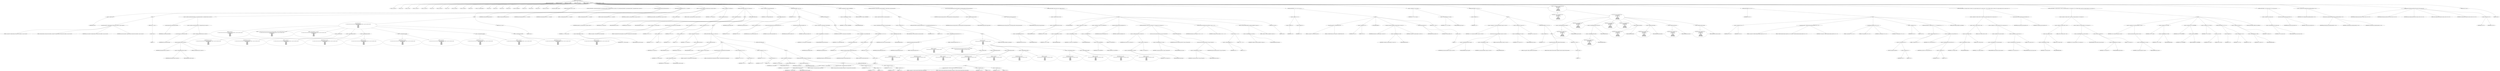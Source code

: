 digraph hostapd_notif_assoc {  
"1000123" [label = "(METHOD,hostapd_notif_assoc)" ]
"1000124" [label = "(PARAM,hostapd_data *hapd)" ]
"1000125" [label = "(PARAM,const u8 *addr)" ]
"1000126" [label = "(PARAM,const u8 *req_ies)" ]
"1000127" [label = "(PARAM,size_t req_ies_len)" ]
"1000128" [label = "(PARAM,int reassoc)" ]
"1000129" [label = "(BLOCK,,)" ]
"1000130" [label = "(LOCAL,v10: const u8 *)" ]
"1000131" [label = "(LOCAL,v11: int)" ]
"1000132" [label = "(LOCAL,v12: size_t)" ]
"1000133" [label = "(LOCAL,v13: const u8 *)" ]
"1000134" [label = "(LOCAL,v14: const u8 *)" ]
"1000135" [label = "(LOCAL,v15: int)" ]
"1000136" [label = "(LOCAL,v16: const u8 *)" ]
"1000137" [label = "(LOCAL,v17: int)" ]
"1000138" [label = "(LOCAL,v18: sta_info *)" ]
"1000139" [label = "(LOCAL,v19: sta_info *)" ]
"1000140" [label = "(LOCAL,v20: int)" ]
"1000141" [label = "(LOCAL,v21: wpa_state_machine *)" ]
"1000142" [label = "(LOCAL,v22: int)" ]
"1000143" [label = "(LOCAL,v23: int)" ]
"1000144" [label = "(LOCAL,v24: int)" ]
"1000145" [label = "(LOCAL,v25: u32)" ]
"1000146" [label = "(LOCAL,v26: unsigned int)" ]
"1000147" [label = "(LOCAL,v27: int)" ]
"1000148" [label = "(LOCAL,v28: u32)" ]
"1000149" [label = "(LOCAL,v29: u8 *)" ]
"1000150" [label = "(LOCAL,v30: u8 [ 1064 ])" ]
"1000151" [label = "(LOCAL,mdie: ieee802_11_elems)" ]
"1000152" [label = "(CONTROL_STRUCTURE,if ( !addr ),if ( !addr ))" ]
"1000153" [label = "(<operator>.logicalNot,!addr)" ]
"1000154" [label = "(IDENTIFIER,addr,!addr)" ]
"1000155" [label = "(BLOCK,,)" ]
"1000156" [label = "(wpa_printf,wpa_printf(2, \"hostapd_notif_assoc: Skip event with no address\", req_ies, req_ies_len))" ]
"1000157" [label = "(LITERAL,2,wpa_printf(2, \"hostapd_notif_assoc: Skip event with no address\", req_ies, req_ies_len))" ]
"1000158" [label = "(LITERAL,\"hostapd_notif_assoc: Skip event with no address\",wpa_printf(2, \"hostapd_notif_assoc: Skip event with no address\", req_ies, req_ies_len))" ]
"1000159" [label = "(IDENTIFIER,req_ies,wpa_printf(2, \"hostapd_notif_assoc: Skip event with no address\", req_ies, req_ies_len))" ]
"1000160" [label = "(IDENTIFIER,req_ies_len,wpa_printf(2, \"hostapd_notif_assoc: Skip event with no address\", req_ies, req_ies_len))" ]
"1000161" [label = "(RETURN,return -1;,return -1;)" ]
"1000162" [label = "(<operator>.minus,-1)" ]
"1000163" [label = "(LITERAL,1,-1)" ]
"1000164" [label = "(CONTROL_STRUCTURE,if ( is_multicast_ether_addr(addr) || is_zero_ether_addr_0(addr) || !memcmp(addr, hapd->own_addr, 6u) ),if ( is_multicast_ether_addr(addr) || is_zero_ether_addr_0(addr) || !memcmp(addr, hapd->own_addr, 6u) ))" ]
"1000165" [label = "(<operator>.logicalOr,is_multicast_ether_addr(addr) || is_zero_ether_addr_0(addr) || !memcmp(addr, hapd->own_addr, 6u))" ]
"1000166" [label = "(is_multicast_ether_addr,is_multicast_ether_addr(addr))" ]
"1000167" [label = "(IDENTIFIER,addr,is_multicast_ether_addr(addr))" ]
"1000168" [label = "(<operator>.logicalOr,is_zero_ether_addr_0(addr) || !memcmp(addr, hapd->own_addr, 6u))" ]
"1000169" [label = "(is_zero_ether_addr_0,is_zero_ether_addr_0(addr))" ]
"1000170" [label = "(IDENTIFIER,addr,is_zero_ether_addr_0(addr))" ]
"1000171" [label = "(<operator>.logicalNot,!memcmp(addr, hapd->own_addr, 6u))" ]
"1000172" [label = "(memcmp,memcmp(addr, hapd->own_addr, 6u))" ]
"1000173" [label = "(IDENTIFIER,addr,memcmp(addr, hapd->own_addr, 6u))" ]
"1000174" [label = "(<operator>.indirectFieldAccess,hapd->own_addr)" ]
"1000175" [label = "(IDENTIFIER,hapd,memcmp(addr, hapd->own_addr, 6u))" ]
"1000176" [label = "(FIELD_IDENTIFIER,own_addr,own_addr)" ]
"1000177" [label = "(LITERAL,6u,memcmp(addr, hapd->own_addr, 6u))" ]
"1000178" [label = "(BLOCK,,)" ]
"1000179" [label = "(wpa_printf,wpa_printf(\n      2,\n      \"%s: Invalid SA=%02x:%02x:%02x:%02x:%02x:%02x in received indication - ignore this indication silently\",\n      \"hostapd_notif_assoc\",\n      *addr,\n      addr[1],\n      addr[2],\n      addr[3],\n      addr[4],\n      addr[5]))" ]
"1000180" [label = "(LITERAL,2,wpa_printf(\n      2,\n      \"%s: Invalid SA=%02x:%02x:%02x:%02x:%02x:%02x in received indication - ignore this indication silently\",\n      \"hostapd_notif_assoc\",\n      *addr,\n      addr[1],\n      addr[2],\n      addr[3],\n      addr[4],\n      addr[5]))" ]
"1000181" [label = "(LITERAL,\"%s: Invalid SA=%02x:%02x:%02x:%02x:%02x:%02x in received indication - ignore this indication silently\",wpa_printf(\n      2,\n      \"%s: Invalid SA=%02x:%02x:%02x:%02x:%02x:%02x in received indication - ignore this indication silently\",\n      \"hostapd_notif_assoc\",\n      *addr,\n      addr[1],\n      addr[2],\n      addr[3],\n      addr[4],\n      addr[5]))" ]
"1000182" [label = "(LITERAL,\"hostapd_notif_assoc\",wpa_printf(\n      2,\n      \"%s: Invalid SA=%02x:%02x:%02x:%02x:%02x:%02x in received indication - ignore this indication silently\",\n      \"hostapd_notif_assoc\",\n      *addr,\n      addr[1],\n      addr[2],\n      addr[3],\n      addr[4],\n      addr[5]))" ]
"1000183" [label = "(<operator>.indirection,*addr)" ]
"1000184" [label = "(IDENTIFIER,addr,wpa_printf(\n      2,\n      \"%s: Invalid SA=%02x:%02x:%02x:%02x:%02x:%02x in received indication - ignore this indication silently\",\n      \"hostapd_notif_assoc\",\n      *addr,\n      addr[1],\n      addr[2],\n      addr[3],\n      addr[4],\n      addr[5]))" ]
"1000185" [label = "(<operator>.indirectIndexAccess,addr[1])" ]
"1000186" [label = "(IDENTIFIER,addr,wpa_printf(\n      2,\n      \"%s: Invalid SA=%02x:%02x:%02x:%02x:%02x:%02x in received indication - ignore this indication silently\",\n      \"hostapd_notif_assoc\",\n      *addr,\n      addr[1],\n      addr[2],\n      addr[3],\n      addr[4],\n      addr[5]))" ]
"1000187" [label = "(LITERAL,1,wpa_printf(\n      2,\n      \"%s: Invalid SA=%02x:%02x:%02x:%02x:%02x:%02x in received indication - ignore this indication silently\",\n      \"hostapd_notif_assoc\",\n      *addr,\n      addr[1],\n      addr[2],\n      addr[3],\n      addr[4],\n      addr[5]))" ]
"1000188" [label = "(<operator>.indirectIndexAccess,addr[2])" ]
"1000189" [label = "(IDENTIFIER,addr,wpa_printf(\n      2,\n      \"%s: Invalid SA=%02x:%02x:%02x:%02x:%02x:%02x in received indication - ignore this indication silently\",\n      \"hostapd_notif_assoc\",\n      *addr,\n      addr[1],\n      addr[2],\n      addr[3],\n      addr[4],\n      addr[5]))" ]
"1000190" [label = "(LITERAL,2,wpa_printf(\n      2,\n      \"%s: Invalid SA=%02x:%02x:%02x:%02x:%02x:%02x in received indication - ignore this indication silently\",\n      \"hostapd_notif_assoc\",\n      *addr,\n      addr[1],\n      addr[2],\n      addr[3],\n      addr[4],\n      addr[5]))" ]
"1000191" [label = "(<operator>.indirectIndexAccess,addr[3])" ]
"1000192" [label = "(IDENTIFIER,addr,wpa_printf(\n      2,\n      \"%s: Invalid SA=%02x:%02x:%02x:%02x:%02x:%02x in received indication - ignore this indication silently\",\n      \"hostapd_notif_assoc\",\n      *addr,\n      addr[1],\n      addr[2],\n      addr[3],\n      addr[4],\n      addr[5]))" ]
"1000193" [label = "(LITERAL,3,wpa_printf(\n      2,\n      \"%s: Invalid SA=%02x:%02x:%02x:%02x:%02x:%02x in received indication - ignore this indication silently\",\n      \"hostapd_notif_assoc\",\n      *addr,\n      addr[1],\n      addr[2],\n      addr[3],\n      addr[4],\n      addr[5]))" ]
"1000194" [label = "(<operator>.indirectIndexAccess,addr[4])" ]
"1000195" [label = "(IDENTIFIER,addr,wpa_printf(\n      2,\n      \"%s: Invalid SA=%02x:%02x:%02x:%02x:%02x:%02x in received indication - ignore this indication silently\",\n      \"hostapd_notif_assoc\",\n      *addr,\n      addr[1],\n      addr[2],\n      addr[3],\n      addr[4],\n      addr[5]))" ]
"1000196" [label = "(LITERAL,4,wpa_printf(\n      2,\n      \"%s: Invalid SA=%02x:%02x:%02x:%02x:%02x:%02x in received indication - ignore this indication silently\",\n      \"hostapd_notif_assoc\",\n      *addr,\n      addr[1],\n      addr[2],\n      addr[3],\n      addr[4],\n      addr[5]))" ]
"1000197" [label = "(<operator>.indirectIndexAccess,addr[5])" ]
"1000198" [label = "(IDENTIFIER,addr,wpa_printf(\n      2,\n      \"%s: Invalid SA=%02x:%02x:%02x:%02x:%02x:%02x in received indication - ignore this indication silently\",\n      \"hostapd_notif_assoc\",\n      *addr,\n      addr[1],\n      addr[2],\n      addr[3],\n      addr[4],\n      addr[5]))" ]
"1000199" [label = "(LITERAL,5,wpa_printf(\n      2,\n      \"%s: Invalid SA=%02x:%02x:%02x:%02x:%02x:%02x in received indication - ignore this indication silently\",\n      \"hostapd_notif_assoc\",\n      *addr,\n      addr[1],\n      addr[2],\n      addr[3],\n      addr[4],\n      addr[5]))" ]
"1000200" [label = "(RETURN,return 0;,return 0;)" ]
"1000201" [label = "(LITERAL,0,return 0;)" ]
"1000202" [label = "(random_add_randomness,random_add_randomness(addr, 6u))" ]
"1000203" [label = "(IDENTIFIER,addr,random_add_randomness(addr, 6u))" ]
"1000204" [label = "(LITERAL,6u,random_add_randomness(addr, 6u))" ]
"1000205" [label = "(hostapd_logger,hostapd_logger(hapd, addr, 1u, 2, \"associated\"))" ]
"1000206" [label = "(IDENTIFIER,hapd,hostapd_logger(hapd, addr, 1u, 2, \"associated\"))" ]
"1000207" [label = "(IDENTIFIER,addr,hostapd_logger(hapd, addr, 1u, 2, \"associated\"))" ]
"1000208" [label = "(LITERAL,1u,hostapd_logger(hapd, addr, 1u, 2, \"associated\"))" ]
"1000209" [label = "(LITERAL,2,hostapd_logger(hapd, addr, 1u, 2, \"associated\"))" ]
"1000210" [label = "(LITERAL,\"associated\",hostapd_logger(hapd, addr, 1u, 2, \"associated\"))" ]
"1000211" [label = "(ieee802_11_parse_elems,ieee802_11_parse_elems(req_ies, req_ies_len, &mdie, 0))" ]
"1000212" [label = "(IDENTIFIER,req_ies,ieee802_11_parse_elems(req_ies, req_ies_len, &mdie, 0))" ]
"1000213" [label = "(IDENTIFIER,req_ies_len,ieee802_11_parse_elems(req_ies, req_ies_len, &mdie, 0))" ]
"1000214" [label = "(<operator>.addressOf,&mdie)" ]
"1000215" [label = "(IDENTIFIER,mdie,ieee802_11_parse_elems(req_ies, req_ies_len, &mdie, 0))" ]
"1000216" [label = "(LITERAL,0,ieee802_11_parse_elems(req_ies, req_ies_len, &mdie, 0))" ]
"1000217" [label = "(<operator>.assignment,v10 = mdie.wps_ie)" ]
"1000218" [label = "(IDENTIFIER,v10,v10 = mdie.wps_ie)" ]
"1000219" [label = "(<operator>.fieldAccess,mdie.wps_ie)" ]
"1000220" [label = "(IDENTIFIER,mdie,v10 = mdie.wps_ie)" ]
"1000221" [label = "(FIELD_IDENTIFIER,wps_ie,wps_ie)" ]
"1000222" [label = "(CONTROL_STRUCTURE,if ( mdie.wps_ie ),if ( mdie.wps_ie ))" ]
"1000223" [label = "(<operator>.fieldAccess,mdie.wps_ie)" ]
"1000224" [label = "(IDENTIFIER,mdie,if ( mdie.wps_ie ))" ]
"1000225" [label = "(FIELD_IDENTIFIER,wps_ie,wps_ie)" ]
"1000226" [label = "(BLOCK,,)" ]
"1000227" [label = "(<operator>.assignment,v11 = mdie.wps_ie_len)" ]
"1000228" [label = "(IDENTIFIER,v11,v11 = mdie.wps_ie_len)" ]
"1000229" [label = "(<operator>.fieldAccess,mdie.wps_ie_len)" ]
"1000230" [label = "(IDENTIFIER,mdie,v11 = mdie.wps_ie_len)" ]
"1000231" [label = "(FIELD_IDENTIFIER,wps_ie_len,wps_ie_len)" ]
"1000232" [label = "(wpa_printf,wpa_printf(2, \"STA included WPS IE in (Re)AssocReq\"))" ]
"1000233" [label = "(LITERAL,2,wpa_printf(2, \"STA included WPS IE in (Re)AssocReq\"))" ]
"1000234" [label = "(LITERAL,\"STA included WPS IE in (Re)AssocReq\",wpa_printf(2, \"STA included WPS IE in (Re)AssocReq\"))" ]
"1000235" [label = "(<operator>.assignment,v12 = v11 + 2)" ]
"1000236" [label = "(IDENTIFIER,v12,v12 = v11 + 2)" ]
"1000237" [label = "(<operator>.addition,v11 + 2)" ]
"1000238" [label = "(IDENTIFIER,v11,v11 + 2)" ]
"1000239" [label = "(LITERAL,2,v11 + 2)" ]
"1000240" [label = "(<operator>.assignment,v13 = v10 - 2)" ]
"1000241" [label = "(IDENTIFIER,v13,v13 = v10 - 2)" ]
"1000242" [label = "(<operator>.subtraction,v10 - 2)" ]
"1000243" [label = "(IDENTIFIER,v10,v10 - 2)" ]
"1000244" [label = "(LITERAL,2,v10 - 2)" ]
"1000245" [label = "(CONTROL_STRUCTURE,else,else)" ]
"1000246" [label = "(BLOCK,,)" ]
"1000247" [label = "(<operator>.assignment,v14 = mdie.rsn_ie)" ]
"1000248" [label = "(IDENTIFIER,v14,v14 = mdie.rsn_ie)" ]
"1000249" [label = "(<operator>.fieldAccess,mdie.rsn_ie)" ]
"1000250" [label = "(IDENTIFIER,mdie,v14 = mdie.rsn_ie)" ]
"1000251" [label = "(FIELD_IDENTIFIER,rsn_ie,rsn_ie)" ]
"1000252" [label = "(CONTROL_STRUCTURE,if ( mdie.rsn_ie ),if ( mdie.rsn_ie ))" ]
"1000253" [label = "(<operator>.fieldAccess,mdie.rsn_ie)" ]
"1000254" [label = "(IDENTIFIER,mdie,if ( mdie.rsn_ie ))" ]
"1000255" [label = "(FIELD_IDENTIFIER,rsn_ie,rsn_ie)" ]
"1000256" [label = "(BLOCK,,)" ]
"1000257" [label = "(<operator>.assignment,v15 = mdie.rsn_ie_len)" ]
"1000258" [label = "(IDENTIFIER,v15,v15 = mdie.rsn_ie_len)" ]
"1000259" [label = "(<operator>.fieldAccess,mdie.rsn_ie_len)" ]
"1000260" [label = "(IDENTIFIER,mdie,v15 = mdie.rsn_ie_len)" ]
"1000261" [label = "(FIELD_IDENTIFIER,rsn_ie_len,rsn_ie_len)" ]
"1000262" [label = "(wpa_printf,wpa_printf(2, \"STA included RSN IE in (Re)AssocReq\"))" ]
"1000263" [label = "(LITERAL,2,wpa_printf(2, \"STA included RSN IE in (Re)AssocReq\"))" ]
"1000264" [label = "(LITERAL,\"STA included RSN IE in (Re)AssocReq\",wpa_printf(2, \"STA included RSN IE in (Re)AssocReq\"))" ]
"1000265" [label = "(<operator>.assignment,v12 = v15 + 2)" ]
"1000266" [label = "(IDENTIFIER,v12,v12 = v15 + 2)" ]
"1000267" [label = "(<operator>.addition,v15 + 2)" ]
"1000268" [label = "(IDENTIFIER,v15,v15 + 2)" ]
"1000269" [label = "(LITERAL,2,v15 + 2)" ]
"1000270" [label = "(<operator>.assignment,v13 = v14 - 2)" ]
"1000271" [label = "(IDENTIFIER,v13,v13 = v14 - 2)" ]
"1000272" [label = "(<operator>.subtraction,v14 - 2)" ]
"1000273" [label = "(IDENTIFIER,v14,v14 - 2)" ]
"1000274" [label = "(LITERAL,2,v14 - 2)" ]
"1000275" [label = "(CONTROL_STRUCTURE,else,else)" ]
"1000276" [label = "(BLOCK,,)" ]
"1000277" [label = "(<operator>.assignment,v16 = mdie.wpa_ie)" ]
"1000278" [label = "(IDENTIFIER,v16,v16 = mdie.wpa_ie)" ]
"1000279" [label = "(<operator>.fieldAccess,mdie.wpa_ie)" ]
"1000280" [label = "(IDENTIFIER,mdie,v16 = mdie.wpa_ie)" ]
"1000281" [label = "(FIELD_IDENTIFIER,wpa_ie,wpa_ie)" ]
"1000282" [label = "(CONTROL_STRUCTURE,if ( mdie.wpa_ie ),if ( mdie.wpa_ie ))" ]
"1000283" [label = "(<operator>.fieldAccess,mdie.wpa_ie)" ]
"1000284" [label = "(IDENTIFIER,mdie,if ( mdie.wpa_ie ))" ]
"1000285" [label = "(FIELD_IDENTIFIER,wpa_ie,wpa_ie)" ]
"1000286" [label = "(BLOCK,,)" ]
"1000287" [label = "(<operator>.assignment,v17 = mdie.wpa_ie_len)" ]
"1000288" [label = "(IDENTIFIER,v17,v17 = mdie.wpa_ie_len)" ]
"1000289" [label = "(<operator>.fieldAccess,mdie.wpa_ie_len)" ]
"1000290" [label = "(IDENTIFIER,mdie,v17 = mdie.wpa_ie_len)" ]
"1000291" [label = "(FIELD_IDENTIFIER,wpa_ie_len,wpa_ie_len)" ]
"1000292" [label = "(wpa_printf,wpa_printf(2, \"STA included WPA IE in (Re)AssocReq\"))" ]
"1000293" [label = "(LITERAL,2,wpa_printf(2, \"STA included WPA IE in (Re)AssocReq\"))" ]
"1000294" [label = "(LITERAL,\"STA included WPA IE in (Re)AssocReq\",wpa_printf(2, \"STA included WPA IE in (Re)AssocReq\"))" ]
"1000295" [label = "(<operator>.assignment,v12 = v17 + 2)" ]
"1000296" [label = "(IDENTIFIER,v12,v12 = v17 + 2)" ]
"1000297" [label = "(<operator>.addition,v17 + 2)" ]
"1000298" [label = "(IDENTIFIER,v17,v17 + 2)" ]
"1000299" [label = "(LITERAL,2,v17 + 2)" ]
"1000300" [label = "(<operator>.assignment,v13 = v16 - 2)" ]
"1000301" [label = "(IDENTIFIER,v13,v13 = v16 - 2)" ]
"1000302" [label = "(<operator>.subtraction,v16 - 2)" ]
"1000303" [label = "(IDENTIFIER,v16,v16 - 2)" ]
"1000304" [label = "(LITERAL,2,v16 - 2)" ]
"1000305" [label = "(CONTROL_STRUCTURE,else,else)" ]
"1000306" [label = "(BLOCK,,)" ]
"1000307" [label = "(wpa_printf,wpa_printf(2, \"STA did not include WPS/RSN/WPA IE in (Re)AssocReq\"))" ]
"1000308" [label = "(LITERAL,2,wpa_printf(2, \"STA did not include WPS/RSN/WPA IE in (Re)AssocReq\"))" ]
"1000309" [label = "(LITERAL,\"STA did not include WPS/RSN/WPA IE in (Re)AssocReq\",wpa_printf(2, \"STA did not include WPS/RSN/WPA IE in (Re)AssocReq\"))" ]
"1000310" [label = "(<operator>.assignment,v13 = 0)" ]
"1000311" [label = "(IDENTIFIER,v13,v13 = 0)" ]
"1000312" [label = "(LITERAL,0,v13 = 0)" ]
"1000313" [label = "(<operator>.assignment,v12 = 0)" ]
"1000314" [label = "(IDENTIFIER,v12,v12 = 0)" ]
"1000315" [label = "(LITERAL,0,v12 = 0)" ]
"1000316" [label = "(<operator>.assignment,v18 = ap_get_sta(hapd, addr))" ]
"1000317" [label = "(IDENTIFIER,v18,v18 = ap_get_sta(hapd, addr))" ]
"1000318" [label = "(ap_get_sta,ap_get_sta(hapd, addr))" ]
"1000319" [label = "(IDENTIFIER,hapd,ap_get_sta(hapd, addr))" ]
"1000320" [label = "(IDENTIFIER,addr,ap_get_sta(hapd, addr))" ]
"1000321" [label = "(CONTROL_STRUCTURE,if ( v18 ),if ( v18 ))" ]
"1000322" [label = "(IDENTIFIER,v18,if ( v18 ))" ]
"1000323" [label = "(BLOCK,,)" ]
"1000324" [label = "(<operator>.assignment,v19 = v18)" ]
"1000325" [label = "(IDENTIFIER,v19,v19 = v18)" ]
"1000326" [label = "(IDENTIFIER,v18,v19 = v18)" ]
"1000327" [label = "(ap_sta_no_session_timeout,ap_sta_no_session_timeout(hapd, v18))" ]
"1000328" [label = "(IDENTIFIER,hapd,ap_sta_no_session_timeout(hapd, v18))" ]
"1000329" [label = "(IDENTIFIER,v18,ap_sta_no_session_timeout(hapd, v18))" ]
"1000330" [label = "(accounting_sta_stop,accounting_sta_stop(hapd, v19))" ]
"1000331" [label = "(IDENTIFIER,hapd,accounting_sta_stop(hapd, v19))" ]
"1000332" [label = "(IDENTIFIER,v19,accounting_sta_stop(hapd, v19))" ]
"1000333" [label = "(<operator>.assignment,v19->timeout_next = STA_NULLFUNC)" ]
"1000334" [label = "(<operator>.indirectFieldAccess,v19->timeout_next)" ]
"1000335" [label = "(IDENTIFIER,v19,v19->timeout_next = STA_NULLFUNC)" ]
"1000336" [label = "(FIELD_IDENTIFIER,timeout_next,timeout_next)" ]
"1000337" [label = "(IDENTIFIER,STA_NULLFUNC,v19->timeout_next = STA_NULLFUNC)" ]
"1000338" [label = "(CONTROL_STRUCTURE,else,else)" ]
"1000339" [label = "(BLOCK,,)" ]
"1000340" [label = "(<operator>.assignment,v19 = ap_sta_add(hapd, addr))" ]
"1000341" [label = "(IDENTIFIER,v19,v19 = ap_sta_add(hapd, addr))" ]
"1000342" [label = "(ap_sta_add,ap_sta_add(hapd, addr))" ]
"1000343" [label = "(IDENTIFIER,hapd,ap_sta_add(hapd, addr))" ]
"1000344" [label = "(IDENTIFIER,addr,ap_sta_add(hapd, addr))" ]
"1000345" [label = "(CONTROL_STRUCTURE,if ( !v19 ),if ( !v19 ))" ]
"1000346" [label = "(<operator>.logicalNot,!v19)" ]
"1000347" [label = "(IDENTIFIER,v19,!v19)" ]
"1000348" [label = "(BLOCK,,)" ]
"1000349" [label = "(hostapd_drv_sta_disassoc,hostapd_drv_sta_disassoc(hapd, addr, 5))" ]
"1000350" [label = "(IDENTIFIER,hapd,hostapd_drv_sta_disassoc(hapd, addr, 5))" ]
"1000351" [label = "(IDENTIFIER,addr,hostapd_drv_sta_disassoc(hapd, addr, 5))" ]
"1000352" [label = "(LITERAL,5,hostapd_drv_sta_disassoc(hapd, addr, 5))" ]
"1000353" [label = "(RETURN,return -1;,return -1;)" ]
"1000354" [label = "(<operator>.minus,-1)" ]
"1000355" [label = "(LITERAL,1,-1)" ]
"1000356" [label = "(<operators>.assignmentAnd,v19->flags &= 0xFFFECFFF)" ]
"1000357" [label = "(<operator>.indirectFieldAccess,v19->flags)" ]
"1000358" [label = "(IDENTIFIER,v19,v19->flags &= 0xFFFECFFF)" ]
"1000359" [label = "(FIELD_IDENTIFIER,flags,flags)" ]
"1000360" [label = "(LITERAL,0xFFFECFFF,v19->flags &= 0xFFFECFFF)" ]
"1000361" [label = "(CONTROL_STRUCTURE,if ( !hapd->iface->drv_max_acl_mac_addrs ),if ( !hapd->iface->drv_max_acl_mac_addrs ))" ]
"1000362" [label = "(<operator>.logicalNot,!hapd->iface->drv_max_acl_mac_addrs)" ]
"1000363" [label = "(<operator>.indirectFieldAccess,hapd->iface->drv_max_acl_mac_addrs)" ]
"1000364" [label = "(<operator>.indirectFieldAccess,hapd->iface)" ]
"1000365" [label = "(IDENTIFIER,hapd,!hapd->iface->drv_max_acl_mac_addrs)" ]
"1000366" [label = "(FIELD_IDENTIFIER,iface,iface)" ]
"1000367" [label = "(FIELD_IDENTIFIER,drv_max_acl_mac_addrs,drv_max_acl_mac_addrs)" ]
"1000368" [label = "(BLOCK,,)" ]
"1000369" [label = "(<operator>.assignment,v20 = 1)" ]
"1000370" [label = "(IDENTIFIER,v20,v20 = 1)" ]
"1000371" [label = "(LITERAL,1,v20 = 1)" ]
"1000372" [label = "(CONTROL_STRUCTURE,if ( hostapd_check_acl(hapd, addr, 0) != 1 ),if ( hostapd_check_acl(hapd, addr, 0) != 1 ))" ]
"1000373" [label = "(<operator>.notEquals,hostapd_check_acl(hapd, addr, 0) != 1)" ]
"1000374" [label = "(hostapd_check_acl,hostapd_check_acl(hapd, addr, 0))" ]
"1000375" [label = "(IDENTIFIER,hapd,hostapd_check_acl(hapd, addr, 0))" ]
"1000376" [label = "(IDENTIFIER,addr,hostapd_check_acl(hapd, addr, 0))" ]
"1000377" [label = "(LITERAL,0,hostapd_check_acl(hapd, addr, 0))" ]
"1000378" [label = "(LITERAL,1,hostapd_check_acl(hapd, addr, 0) != 1)" ]
"1000379" [label = "(BLOCK,,)" ]
"1000380" [label = "(wpa_printf,wpa_printf(\n        3,\n        \"STA %02x:%02x:%02x:%02x:%02x:%02x not allowed to connect\",\n        *addr,\n        addr[1],\n        addr[2],\n        addr[3],\n        addr[4],\n        addr[5]))" ]
"1000381" [label = "(LITERAL,3,wpa_printf(\n        3,\n        \"STA %02x:%02x:%02x:%02x:%02x:%02x not allowed to connect\",\n        *addr,\n        addr[1],\n        addr[2],\n        addr[3],\n        addr[4],\n        addr[5]))" ]
"1000382" [label = "(LITERAL,\"STA %02x:%02x:%02x:%02x:%02x:%02x not allowed to connect\",wpa_printf(\n        3,\n        \"STA %02x:%02x:%02x:%02x:%02x:%02x not allowed to connect\",\n        *addr,\n        addr[1],\n        addr[2],\n        addr[3],\n        addr[4],\n        addr[5]))" ]
"1000383" [label = "(<operator>.indirection,*addr)" ]
"1000384" [label = "(IDENTIFIER,addr,wpa_printf(\n        3,\n        \"STA %02x:%02x:%02x:%02x:%02x:%02x not allowed to connect\",\n        *addr,\n        addr[1],\n        addr[2],\n        addr[3],\n        addr[4],\n        addr[5]))" ]
"1000385" [label = "(<operator>.indirectIndexAccess,addr[1])" ]
"1000386" [label = "(IDENTIFIER,addr,wpa_printf(\n        3,\n        \"STA %02x:%02x:%02x:%02x:%02x:%02x not allowed to connect\",\n        *addr,\n        addr[1],\n        addr[2],\n        addr[3],\n        addr[4],\n        addr[5]))" ]
"1000387" [label = "(LITERAL,1,wpa_printf(\n        3,\n        \"STA %02x:%02x:%02x:%02x:%02x:%02x not allowed to connect\",\n        *addr,\n        addr[1],\n        addr[2],\n        addr[3],\n        addr[4],\n        addr[5]))" ]
"1000388" [label = "(<operator>.indirectIndexAccess,addr[2])" ]
"1000389" [label = "(IDENTIFIER,addr,wpa_printf(\n        3,\n        \"STA %02x:%02x:%02x:%02x:%02x:%02x not allowed to connect\",\n        *addr,\n        addr[1],\n        addr[2],\n        addr[3],\n        addr[4],\n        addr[5]))" ]
"1000390" [label = "(LITERAL,2,wpa_printf(\n        3,\n        \"STA %02x:%02x:%02x:%02x:%02x:%02x not allowed to connect\",\n        *addr,\n        addr[1],\n        addr[2],\n        addr[3],\n        addr[4],\n        addr[5]))" ]
"1000391" [label = "(<operator>.indirectIndexAccess,addr[3])" ]
"1000392" [label = "(IDENTIFIER,addr,wpa_printf(\n        3,\n        \"STA %02x:%02x:%02x:%02x:%02x:%02x not allowed to connect\",\n        *addr,\n        addr[1],\n        addr[2],\n        addr[3],\n        addr[4],\n        addr[5]))" ]
"1000393" [label = "(LITERAL,3,wpa_printf(\n        3,\n        \"STA %02x:%02x:%02x:%02x:%02x:%02x not allowed to connect\",\n        *addr,\n        addr[1],\n        addr[2],\n        addr[3],\n        addr[4],\n        addr[5]))" ]
"1000394" [label = "(<operator>.indirectIndexAccess,addr[4])" ]
"1000395" [label = "(IDENTIFIER,addr,wpa_printf(\n        3,\n        \"STA %02x:%02x:%02x:%02x:%02x:%02x not allowed to connect\",\n        *addr,\n        addr[1],\n        addr[2],\n        addr[3],\n        addr[4],\n        addr[5]))" ]
"1000396" [label = "(LITERAL,4,wpa_printf(\n        3,\n        \"STA %02x:%02x:%02x:%02x:%02x:%02x not allowed to connect\",\n        *addr,\n        addr[1],\n        addr[2],\n        addr[3],\n        addr[4],\n        addr[5]))" ]
"1000397" [label = "(<operator>.indirectIndexAccess,addr[5])" ]
"1000398" [label = "(IDENTIFIER,addr,wpa_printf(\n        3,\n        \"STA %02x:%02x:%02x:%02x:%02x:%02x not allowed to connect\",\n        *addr,\n        addr[1],\n        addr[2],\n        addr[3],\n        addr[4],\n        addr[5]))" ]
"1000399" [label = "(LITERAL,5,wpa_printf(\n        3,\n        \"STA %02x:%02x:%02x:%02x:%02x:%02x not allowed to connect\",\n        *addr,\n        addr[1],\n        addr[2],\n        addr[3],\n        addr[4],\n        addr[5]))" ]
"1000400" [label = "(CONTROL_STRUCTURE,goto LABEL_30;,goto LABEL_30;)" ]
"1000401" [label = "(ap_copy_sta_supp_op_classes,ap_copy_sta_supp_op_classes(v19, mdie.supp_op_classes, mdie.supp_op_classes_len))" ]
"1000402" [label = "(IDENTIFIER,v19,ap_copy_sta_supp_op_classes(v19, mdie.supp_op_classes, mdie.supp_op_classes_len))" ]
"1000403" [label = "(<operator>.fieldAccess,mdie.supp_op_classes)" ]
"1000404" [label = "(IDENTIFIER,mdie,ap_copy_sta_supp_op_classes(v19, mdie.supp_op_classes, mdie.supp_op_classes_len))" ]
"1000405" [label = "(FIELD_IDENTIFIER,supp_op_classes,supp_op_classes)" ]
"1000406" [label = "(<operator>.fieldAccess,mdie.supp_op_classes_len)" ]
"1000407" [label = "(IDENTIFIER,mdie,ap_copy_sta_supp_op_classes(v19, mdie.supp_op_classes, mdie.supp_op_classes_len))" ]
"1000408" [label = "(FIELD_IDENTIFIER,supp_op_classes_len,supp_op_classes_len)" ]
"1000409" [label = "(CONTROL_STRUCTURE,if ( !hapd->conf->wpa ),if ( !hapd->conf->wpa ))" ]
"1000410" [label = "(<operator>.logicalNot,!hapd->conf->wpa)" ]
"1000411" [label = "(<operator>.indirectFieldAccess,hapd->conf->wpa)" ]
"1000412" [label = "(<operator>.indirectFieldAccess,hapd->conf)" ]
"1000413" [label = "(IDENTIFIER,hapd,!hapd->conf->wpa)" ]
"1000414" [label = "(FIELD_IDENTIFIER,conf,conf)" ]
"1000415" [label = "(FIELD_IDENTIFIER,wpa,wpa)" ]
"1000416" [label = "(BLOCK,,)" ]
"1000417" [label = "(JUMP_TARGET,LABEL_42)" ]
"1000418" [label = "(<operator>.assignment,v28 = v19->flags)" ]
"1000419" [label = "(IDENTIFIER,v28,v28 = v19->flags)" ]
"1000420" [label = "(<operator>.indirectFieldAccess,v19->flags)" ]
"1000421" [label = "(IDENTIFIER,v19,v28 = v19->flags)" ]
"1000422" [label = "(FIELD_IDENTIFIER,flags,flags)" ]
"1000423" [label = "(<operator>.assignment,v19->flags = v28 & 0xFFF7FFFC | 3)" ]
"1000424" [label = "(<operator>.indirectFieldAccess,v19->flags)" ]
"1000425" [label = "(IDENTIFIER,v19,v19->flags = v28 & 0xFFF7FFFC | 3)" ]
"1000426" [label = "(FIELD_IDENTIFIER,flags,flags)" ]
"1000427" [label = "(<operator>.or,v28 & 0xFFF7FFFC | 3)" ]
"1000428" [label = "(<operator>.and,v28 & 0xFFF7FFFC)" ]
"1000429" [label = "(IDENTIFIER,v28,v28 & 0xFFF7FFFC)" ]
"1000430" [label = "(LITERAL,0xFFF7FFFC,v28 & 0xFFF7FFFC)" ]
"1000431" [label = "(LITERAL,3,v28 & 0xFFF7FFFC | 3)" ]
"1000432" [label = "(hostapd_set_sta_flags,hostapd_set_sta_flags(hapd, v19))" ]
"1000433" [label = "(IDENTIFIER,hapd,hostapd_set_sta_flags(hapd, v19))" ]
"1000434" [label = "(IDENTIFIER,v19,hostapd_set_sta_flags(hapd, v19))" ]
"1000435" [label = "(CONTROL_STRUCTURE,if ( reassoc && v19->auth_alg == 2 ),if ( reassoc && v19->auth_alg == 2 ))" ]
"1000436" [label = "(<operator>.logicalAnd,reassoc && v19->auth_alg == 2)" ]
"1000437" [label = "(IDENTIFIER,reassoc,reassoc && v19->auth_alg == 2)" ]
"1000438" [label = "(<operator>.equals,v19->auth_alg == 2)" ]
"1000439" [label = "(<operator>.indirectFieldAccess,v19->auth_alg)" ]
"1000440" [label = "(IDENTIFIER,v19,v19->auth_alg == 2)" ]
"1000441" [label = "(FIELD_IDENTIFIER,auth_alg,auth_alg)" ]
"1000442" [label = "(LITERAL,2,v19->auth_alg == 2)" ]
"1000443" [label = "(wpa_auth_sm_event,wpa_auth_sm_event(v19->wpa_sm, WPA_ASSOC_FT))" ]
"1000444" [label = "(<operator>.indirectFieldAccess,v19->wpa_sm)" ]
"1000445" [label = "(IDENTIFIER,v19,wpa_auth_sm_event(v19->wpa_sm, WPA_ASSOC_FT))" ]
"1000446" [label = "(FIELD_IDENTIFIER,wpa_sm,wpa_sm)" ]
"1000447" [label = "(IDENTIFIER,WPA_ASSOC_FT,wpa_auth_sm_event(v19->wpa_sm, WPA_ASSOC_FT))" ]
"1000448" [label = "(CONTROL_STRUCTURE,else,else)" ]
"1000449" [label = "(wpa_auth_sm_event,wpa_auth_sm_event(v19->wpa_sm, WPA_ASSOC))" ]
"1000450" [label = "(<operator>.indirectFieldAccess,v19->wpa_sm)" ]
"1000451" [label = "(IDENTIFIER,v19,wpa_auth_sm_event(v19->wpa_sm, WPA_ASSOC))" ]
"1000452" [label = "(FIELD_IDENTIFIER,wpa_sm,wpa_sm)" ]
"1000453" [label = "(IDENTIFIER,WPA_ASSOC,wpa_auth_sm_event(v19->wpa_sm, WPA_ASSOC))" ]
"1000454" [label = "(hostapd_new_assoc_sta,hostapd_new_assoc_sta(hapd, v19, (v28 >> 1) & 1))" ]
"1000455" [label = "(IDENTIFIER,hapd,hostapd_new_assoc_sta(hapd, v19, (v28 >> 1) & 1))" ]
"1000456" [label = "(IDENTIFIER,v19,hostapd_new_assoc_sta(hapd, v19, (v28 >> 1) & 1))" ]
"1000457" [label = "(<operator>.and,(v28 >> 1) & 1)" ]
"1000458" [label = "(<operator>.arithmeticShiftRight,v28 >> 1)" ]
"1000459" [label = "(IDENTIFIER,v28,v28 >> 1)" ]
"1000460" [label = "(LITERAL,1,v28 >> 1)" ]
"1000461" [label = "(LITERAL,1,(v28 >> 1) & 1)" ]
"1000462" [label = "(ieee802_1x_notify_port_enabled,ieee802_1x_notify_port_enabled(v19->eapol_sm, 1))" ]
"1000463" [label = "(<operator>.indirectFieldAccess,v19->eapol_sm)" ]
"1000464" [label = "(IDENTIFIER,v19,ieee802_1x_notify_port_enabled(v19->eapol_sm, 1))" ]
"1000465" [label = "(FIELD_IDENTIFIER,eapol_sm,eapol_sm)" ]
"1000466" [label = "(LITERAL,1,ieee802_1x_notify_port_enabled(v19->eapol_sm, 1))" ]
"1000467" [label = "(RETURN,return 0;,return 0;)" ]
"1000468" [label = "(LITERAL,0,return 0;)" ]
"1000469" [label = "(CONTROL_STRUCTURE,if ( !v13 || !v12 ),if ( !v13 || !v12 ))" ]
"1000470" [label = "(<operator>.logicalOr,!v13 || !v12)" ]
"1000471" [label = "(<operator>.logicalNot,!v13)" ]
"1000472" [label = "(IDENTIFIER,v13,!v13)" ]
"1000473" [label = "(<operator>.logicalNot,!v12)" ]
"1000474" [label = "(IDENTIFIER,v12,!v12)" ]
"1000475" [label = "(BLOCK,,)" ]
"1000476" [label = "(wpa_printf,wpa_printf(2, \"No WPA/RSN IE from STA\"))" ]
"1000477" [label = "(LITERAL,2,wpa_printf(2, \"No WPA/RSN IE from STA\"))" ]
"1000478" [label = "(LITERAL,\"No WPA/RSN IE from STA\",wpa_printf(2, \"No WPA/RSN IE from STA\"))" ]
"1000479" [label = "(<operator>.assignment,v20 = 13)" ]
"1000480" [label = "(IDENTIFIER,v20,v20 = 13)" ]
"1000481" [label = "(LITERAL,13,v20 = 13)" ]
"1000482" [label = "(JUMP_TARGET,LABEL_30)" ]
"1000483" [label = "(hostapd_drv_sta_disassoc,hostapd_drv_sta_disassoc(hapd, v19->addr, v20))" ]
"1000484" [label = "(IDENTIFIER,hapd,hostapd_drv_sta_disassoc(hapd, v19->addr, v20))" ]
"1000485" [label = "(<operator>.indirectFieldAccess,v19->addr)" ]
"1000486" [label = "(IDENTIFIER,v19,hostapd_drv_sta_disassoc(hapd, v19->addr, v20))" ]
"1000487" [label = "(FIELD_IDENTIFIER,addr,addr)" ]
"1000488" [label = "(IDENTIFIER,v20,hostapd_drv_sta_disassoc(hapd, v19->addr, v20))" ]
"1000489" [label = "(ap_free_sta,ap_free_sta(hapd, v19))" ]
"1000490" [label = "(IDENTIFIER,hapd,ap_free_sta(hapd, v19))" ]
"1000491" [label = "(IDENTIFIER,v19,ap_free_sta(hapd, v19))" ]
"1000492" [label = "(RETURN,return -1;,return -1;)" ]
"1000493" [label = "(<operator>.minus,-1)" ]
"1000494" [label = "(LITERAL,1,-1)" ]
"1000495" [label = "(<operator>.assignment,v21 = v19->wpa_sm)" ]
"1000496" [label = "(IDENTIFIER,v21,v21 = v19->wpa_sm)" ]
"1000497" [label = "(<operator>.indirectFieldAccess,v19->wpa_sm)" ]
"1000498" [label = "(IDENTIFIER,v19,v21 = v19->wpa_sm)" ]
"1000499" [label = "(FIELD_IDENTIFIER,wpa_sm,wpa_sm)" ]
"1000500" [label = "(CONTROL_STRUCTURE,if ( !v21 ),if ( !v21 ))" ]
"1000501" [label = "(<operator>.logicalNot,!v21)" ]
"1000502" [label = "(IDENTIFIER,v21,!v21)" ]
"1000503" [label = "(BLOCK,,)" ]
"1000504" [label = "(<operator>.assignment,v21 = wpa_auth_sta_init(hapd->wpa_auth, v19->addr, 0))" ]
"1000505" [label = "(IDENTIFIER,v21,v21 = wpa_auth_sta_init(hapd->wpa_auth, v19->addr, 0))" ]
"1000506" [label = "(wpa_auth_sta_init,wpa_auth_sta_init(hapd->wpa_auth, v19->addr, 0))" ]
"1000507" [label = "(<operator>.indirectFieldAccess,hapd->wpa_auth)" ]
"1000508" [label = "(IDENTIFIER,hapd,wpa_auth_sta_init(hapd->wpa_auth, v19->addr, 0))" ]
"1000509" [label = "(FIELD_IDENTIFIER,wpa_auth,wpa_auth)" ]
"1000510" [label = "(<operator>.indirectFieldAccess,v19->addr)" ]
"1000511" [label = "(IDENTIFIER,v19,wpa_auth_sta_init(hapd->wpa_auth, v19->addr, 0))" ]
"1000512" [label = "(FIELD_IDENTIFIER,addr,addr)" ]
"1000513" [label = "(LITERAL,0,wpa_auth_sta_init(hapd->wpa_auth, v19->addr, 0))" ]
"1000514" [label = "(<operator>.assignment,v19->wpa_sm = v21)" ]
"1000515" [label = "(<operator>.indirectFieldAccess,v19->wpa_sm)" ]
"1000516" [label = "(IDENTIFIER,v19,v19->wpa_sm = v21)" ]
"1000517" [label = "(FIELD_IDENTIFIER,wpa_sm,wpa_sm)" ]
"1000518" [label = "(IDENTIFIER,v21,v19->wpa_sm = v21)" ]
"1000519" [label = "(CONTROL_STRUCTURE,if ( !v21 ),if ( !v21 ))" ]
"1000520" [label = "(<operator>.logicalNot,!v21)" ]
"1000521" [label = "(IDENTIFIER,v21,!v21)" ]
"1000522" [label = "(BLOCK,,)" ]
"1000523" [label = "(wpa_printf,wpa_printf(5, \"Failed to initialize WPA state machine\"))" ]
"1000524" [label = "(LITERAL,5,wpa_printf(5, \"Failed to initialize WPA state machine\"))" ]
"1000525" [label = "(LITERAL,\"Failed to initialize WPA state machine\",wpa_printf(5, \"Failed to initialize WPA state machine\"))" ]
"1000526" [label = "(RETURN,return -1;,return -1;)" ]
"1000527" [label = "(<operator>.minus,-1)" ]
"1000528" [label = "(LITERAL,1,-1)" ]
"1000529" [label = "(<operator>.assignment,v22 = wpa_validate_wpa_ie(\n          hapd->wpa_auth,\n          v21,\n          hapd->iface->freq,\n          v13,\n          v12,\n          mdie.mdie,\n          mdie.mdie_len,\n          mdie.owe_dh,\n          mdie.owe_dh_len))" ]
"1000530" [label = "(IDENTIFIER,v22,v22 = wpa_validate_wpa_ie(\n          hapd->wpa_auth,\n          v21,\n          hapd->iface->freq,\n          v13,\n          v12,\n          mdie.mdie,\n          mdie.mdie_len,\n          mdie.owe_dh,\n          mdie.owe_dh_len))" ]
"1000531" [label = "(wpa_validate_wpa_ie,wpa_validate_wpa_ie(\n          hapd->wpa_auth,\n          v21,\n          hapd->iface->freq,\n          v13,\n          v12,\n          mdie.mdie,\n          mdie.mdie_len,\n          mdie.owe_dh,\n          mdie.owe_dh_len))" ]
"1000532" [label = "(<operator>.indirectFieldAccess,hapd->wpa_auth)" ]
"1000533" [label = "(IDENTIFIER,hapd,wpa_validate_wpa_ie(\n          hapd->wpa_auth,\n          v21,\n          hapd->iface->freq,\n          v13,\n          v12,\n          mdie.mdie,\n          mdie.mdie_len,\n          mdie.owe_dh,\n          mdie.owe_dh_len))" ]
"1000534" [label = "(FIELD_IDENTIFIER,wpa_auth,wpa_auth)" ]
"1000535" [label = "(IDENTIFIER,v21,wpa_validate_wpa_ie(\n          hapd->wpa_auth,\n          v21,\n          hapd->iface->freq,\n          v13,\n          v12,\n          mdie.mdie,\n          mdie.mdie_len,\n          mdie.owe_dh,\n          mdie.owe_dh_len))" ]
"1000536" [label = "(<operator>.indirectFieldAccess,hapd->iface->freq)" ]
"1000537" [label = "(<operator>.indirectFieldAccess,hapd->iface)" ]
"1000538" [label = "(IDENTIFIER,hapd,wpa_validate_wpa_ie(\n          hapd->wpa_auth,\n          v21,\n          hapd->iface->freq,\n          v13,\n          v12,\n          mdie.mdie,\n          mdie.mdie_len,\n          mdie.owe_dh,\n          mdie.owe_dh_len))" ]
"1000539" [label = "(FIELD_IDENTIFIER,iface,iface)" ]
"1000540" [label = "(FIELD_IDENTIFIER,freq,freq)" ]
"1000541" [label = "(IDENTIFIER,v13,wpa_validate_wpa_ie(\n          hapd->wpa_auth,\n          v21,\n          hapd->iface->freq,\n          v13,\n          v12,\n          mdie.mdie,\n          mdie.mdie_len,\n          mdie.owe_dh,\n          mdie.owe_dh_len))" ]
"1000542" [label = "(IDENTIFIER,v12,wpa_validate_wpa_ie(\n          hapd->wpa_auth,\n          v21,\n          hapd->iface->freq,\n          v13,\n          v12,\n          mdie.mdie,\n          mdie.mdie_len,\n          mdie.owe_dh,\n          mdie.owe_dh_len))" ]
"1000543" [label = "(<operator>.fieldAccess,mdie.mdie)" ]
"1000544" [label = "(IDENTIFIER,mdie,wpa_validate_wpa_ie(\n          hapd->wpa_auth,\n          v21,\n          hapd->iface->freq,\n          v13,\n          v12,\n          mdie.mdie,\n          mdie.mdie_len,\n          mdie.owe_dh,\n          mdie.owe_dh_len))" ]
"1000545" [label = "(FIELD_IDENTIFIER,mdie,mdie)" ]
"1000546" [label = "(<operator>.fieldAccess,mdie.mdie_len)" ]
"1000547" [label = "(IDENTIFIER,mdie,wpa_validate_wpa_ie(\n          hapd->wpa_auth,\n          v21,\n          hapd->iface->freq,\n          v13,\n          v12,\n          mdie.mdie,\n          mdie.mdie_len,\n          mdie.owe_dh,\n          mdie.owe_dh_len))" ]
"1000548" [label = "(FIELD_IDENTIFIER,mdie_len,mdie_len)" ]
"1000549" [label = "(<operator>.fieldAccess,mdie.owe_dh)" ]
"1000550" [label = "(IDENTIFIER,mdie,wpa_validate_wpa_ie(\n          hapd->wpa_auth,\n          v21,\n          hapd->iface->freq,\n          v13,\n          v12,\n          mdie.mdie,\n          mdie.mdie_len,\n          mdie.owe_dh,\n          mdie.owe_dh_len))" ]
"1000551" [label = "(FIELD_IDENTIFIER,owe_dh,owe_dh)" ]
"1000552" [label = "(<operator>.fieldAccess,mdie.owe_dh_len)" ]
"1000553" [label = "(IDENTIFIER,mdie,wpa_validate_wpa_ie(\n          hapd->wpa_auth,\n          v21,\n          hapd->iface->freq,\n          v13,\n          v12,\n          mdie.mdie,\n          mdie.mdie_len,\n          mdie.owe_dh,\n          mdie.owe_dh_len))" ]
"1000554" [label = "(FIELD_IDENTIFIER,owe_dh_len,owe_dh_len)" ]
"1000555" [label = "(CONTROL_STRUCTURE,if ( v22 ),if ( v22 ))" ]
"1000556" [label = "(IDENTIFIER,v22,if ( v22 ))" ]
"1000557" [label = "(BLOCK,,)" ]
"1000558" [label = "(<operator>.assignment,v23 = v22)" ]
"1000559" [label = "(IDENTIFIER,v23,v23 = v22)" ]
"1000560" [label = "(IDENTIFIER,v22,v23 = v22)" ]
"1000561" [label = "(wpa_printf,wpa_printf(2, \"WPA/RSN information element rejected? (res %u)\", v22))" ]
"1000562" [label = "(LITERAL,2,wpa_printf(2, \"WPA/RSN information element rejected? (res %u)\", v22))" ]
"1000563" [label = "(LITERAL,\"WPA/RSN information element rejected? (res %u)\",wpa_printf(2, \"WPA/RSN information element rejected? (res %u)\", v22))" ]
"1000564" [label = "(IDENTIFIER,v22,wpa_printf(2, \"WPA/RSN information element rejected? (res %u)\", v22))" ]
"1000565" [label = "(wpa_hexdump,wpa_hexdump(2, \"IE\", v13, v12))" ]
"1000566" [label = "(LITERAL,2,wpa_hexdump(2, \"IE\", v13, v12))" ]
"1000567" [label = "(LITERAL,\"IE\",wpa_hexdump(2, \"IE\", v13, v12))" ]
"1000568" [label = "(IDENTIFIER,v13,wpa_hexdump(2, \"IE\", v13, v12))" ]
"1000569" [label = "(IDENTIFIER,v12,wpa_hexdump(2, \"IE\", v13, v12))" ]
"1000570" [label = "(<operator>.assignment,v20 = 13)" ]
"1000571" [label = "(IDENTIFIER,v20,v20 = 13)" ]
"1000572" [label = "(LITERAL,13,v20 = 13)" ]
"1000573" [label = "(CONTROL_STRUCTURE,if ( (unsigned int)(v23 - 2) < 7 ),if ( (unsigned int)(v23 - 2) < 7 ))" ]
"1000574" [label = "(<operator>.lessThan,(unsigned int)(v23 - 2) < 7)" ]
"1000575" [label = "(<operator>.cast,(unsigned int)(v23 - 2))" ]
"1000576" [label = "(UNKNOWN,unsigned int,unsigned int)" ]
"1000577" [label = "(<operator>.subtraction,v23 - 2)" ]
"1000578" [label = "(IDENTIFIER,v23,v23 - 2)" ]
"1000579" [label = "(LITERAL,2,v23 - 2)" ]
"1000580" [label = "(LITERAL,7,(unsigned int)(v23 - 2) < 7)" ]
"1000581" [label = "(<operator>.assignment,v20 = dword_497E10[v23 - 2])" ]
"1000582" [label = "(IDENTIFIER,v20,v20 = dword_497E10[v23 - 2])" ]
"1000583" [label = "(<operator>.indirectIndexAccess,dword_497E10[v23 - 2])" ]
"1000584" [label = "(IDENTIFIER,dword_497E10,v20 = dword_497E10[v23 - 2])" ]
"1000585" [label = "(<operator>.subtraction,v23 - 2)" ]
"1000586" [label = "(IDENTIFIER,v23,v23 - 2)" ]
"1000587" [label = "(LITERAL,2,v23 - 2)" ]
"1000588" [label = "(CONTROL_STRUCTURE,goto LABEL_30;,goto LABEL_30;)" ]
"1000589" [label = "(CONTROL_STRUCTURE,if ( (v19->flags & 0x402) == 1026 && !v19->sa_query_timed_out && v19->sa_query_count > 0 ),if ( (v19->flags & 0x402) == 1026 && !v19->sa_query_timed_out && v19->sa_query_count > 0 ))" ]
"1000590" [label = "(<operator>.logicalAnd,(v19->flags & 0x402) == 1026 && !v19->sa_query_timed_out && v19->sa_query_count > 0)" ]
"1000591" [label = "(<operator>.equals,(v19->flags & 0x402) == 1026)" ]
"1000592" [label = "(<operator>.and,v19->flags & 0x402)" ]
"1000593" [label = "(<operator>.indirectFieldAccess,v19->flags)" ]
"1000594" [label = "(IDENTIFIER,v19,v19->flags & 0x402)" ]
"1000595" [label = "(FIELD_IDENTIFIER,flags,flags)" ]
"1000596" [label = "(LITERAL,0x402,v19->flags & 0x402)" ]
"1000597" [label = "(LITERAL,1026,(v19->flags & 0x402) == 1026)" ]
"1000598" [label = "(<operator>.logicalAnd,!v19->sa_query_timed_out && v19->sa_query_count > 0)" ]
"1000599" [label = "(<operator>.logicalNot,!v19->sa_query_timed_out)" ]
"1000600" [label = "(<operator>.indirectFieldAccess,v19->sa_query_timed_out)" ]
"1000601" [label = "(IDENTIFIER,v19,!v19->sa_query_timed_out)" ]
"1000602" [label = "(FIELD_IDENTIFIER,sa_query_timed_out,sa_query_timed_out)" ]
"1000603" [label = "(<operator>.greaterThan,v19->sa_query_count > 0)" ]
"1000604" [label = "(<operator>.indirectFieldAccess,v19->sa_query_count)" ]
"1000605" [label = "(IDENTIFIER,v19,v19->sa_query_count > 0)" ]
"1000606" [label = "(FIELD_IDENTIFIER,sa_query_count,sa_query_count)" ]
"1000607" [label = "(LITERAL,0,v19->sa_query_count > 0)" ]
"1000608" [label = "(ap_check_sa_query_timeout,ap_check_sa_query_timeout(hapd, v19))" ]
"1000609" [label = "(IDENTIFIER,hapd,ap_check_sa_query_timeout(hapd, v19))" ]
"1000610" [label = "(IDENTIFIER,v19,ap_check_sa_query_timeout(hapd, v19))" ]
"1000611" [label = "(CONTROL_STRUCTURE,if ( (v19->flags & 0x402) != 1026 || v19->sa_query_timed_out || v19->auth_alg == 2 ),if ( (v19->flags & 0x402) != 1026 || v19->sa_query_timed_out || v19->auth_alg == 2 ))" ]
"1000612" [label = "(<operator>.logicalOr,(v19->flags & 0x402) != 1026 || v19->sa_query_timed_out || v19->auth_alg == 2)" ]
"1000613" [label = "(<operator>.notEquals,(v19->flags & 0x402) != 1026)" ]
"1000614" [label = "(<operator>.and,v19->flags & 0x402)" ]
"1000615" [label = "(<operator>.indirectFieldAccess,v19->flags)" ]
"1000616" [label = "(IDENTIFIER,v19,v19->flags & 0x402)" ]
"1000617" [label = "(FIELD_IDENTIFIER,flags,flags)" ]
"1000618" [label = "(LITERAL,0x402,v19->flags & 0x402)" ]
"1000619" [label = "(LITERAL,1026,(v19->flags & 0x402) != 1026)" ]
"1000620" [label = "(<operator>.logicalOr,v19->sa_query_timed_out || v19->auth_alg == 2)" ]
"1000621" [label = "(<operator>.indirectFieldAccess,v19->sa_query_timed_out)" ]
"1000622" [label = "(IDENTIFIER,v19,v19->sa_query_timed_out || v19->auth_alg == 2)" ]
"1000623" [label = "(FIELD_IDENTIFIER,sa_query_timed_out,sa_query_timed_out)" ]
"1000624" [label = "(<operator>.equals,v19->auth_alg == 2)" ]
"1000625" [label = "(<operator>.indirectFieldAccess,v19->auth_alg)" ]
"1000626" [label = "(IDENTIFIER,v19,v19->auth_alg == 2)" ]
"1000627" [label = "(FIELD_IDENTIFIER,auth_alg,auth_alg)" ]
"1000628" [label = "(LITERAL,2,v19->auth_alg == 2)" ]
"1000629" [label = "(BLOCK,,)" ]
"1000630" [label = "(<operator>.assignment,v24 = wpa_auth_uses_mfp(v19->wpa_sm))" ]
"1000631" [label = "(IDENTIFIER,v24,v24 = wpa_auth_uses_mfp(v19->wpa_sm))" ]
"1000632" [label = "(wpa_auth_uses_mfp,wpa_auth_uses_mfp(v19->wpa_sm))" ]
"1000633" [label = "(<operator>.indirectFieldAccess,v19->wpa_sm)" ]
"1000634" [label = "(IDENTIFIER,v19,wpa_auth_uses_mfp(v19->wpa_sm))" ]
"1000635" [label = "(FIELD_IDENTIFIER,wpa_sm,wpa_sm)" ]
"1000636" [label = "(<operator>.assignment,v25 = v19->flags)" ]
"1000637" [label = "(IDENTIFIER,v25,v25 = v19->flags)" ]
"1000638" [label = "(<operator>.indirectFieldAccess,v19->flags)" ]
"1000639" [label = "(IDENTIFIER,v19,v25 = v19->flags)" ]
"1000640" [label = "(FIELD_IDENTIFIER,flags,flags)" ]
"1000641" [label = "(<operator>.assignment,v26 = v25 & 0xFFFFFBFF)" ]
"1000642" [label = "(IDENTIFIER,v26,v26 = v25 & 0xFFFFFBFF)" ]
"1000643" [label = "(<operator>.and,v25 & 0xFFFFFBFF)" ]
"1000644" [label = "(IDENTIFIER,v25,v25 & 0xFFFFFBFF)" ]
"1000645" [label = "(LITERAL,0xFFFFFBFF,v25 & 0xFFFFFBFF)" ]
"1000646" [label = "(<operator>.assignment,v27 = v25 | 0x400)" ]
"1000647" [label = "(IDENTIFIER,v27,v27 = v25 | 0x400)" ]
"1000648" [label = "(<operator>.or,v25 | 0x400)" ]
"1000649" [label = "(IDENTIFIER,v25,v25 | 0x400)" ]
"1000650" [label = "(LITERAL,0x400,v25 | 0x400)" ]
"1000651" [label = "(CONTROL_STRUCTURE,if ( !v24 ),if ( !v24 ))" ]
"1000652" [label = "(<operator>.logicalNot,!v24)" ]
"1000653" [label = "(IDENTIFIER,v24,!v24)" ]
"1000654" [label = "(<operator>.assignment,v27 = v26)" ]
"1000655" [label = "(IDENTIFIER,v27,v27 = v26)" ]
"1000656" [label = "(IDENTIFIER,v26,v27 = v26)" ]
"1000657" [label = "(<operator>.assignment,v19->flags = v27)" ]
"1000658" [label = "(<operator>.indirectFieldAccess,v19->flags)" ]
"1000659" [label = "(IDENTIFIER,v19,v19->flags = v27)" ]
"1000660" [label = "(FIELD_IDENTIFIER,flags,flags)" ]
"1000661" [label = "(IDENTIFIER,v27,v19->flags = v27)" ]
"1000662" [label = "(CONTROL_STRUCTURE,goto LABEL_42;,goto LABEL_42;)" ]
"1000663" [label = "(CONTROL_STRUCTURE,if ( !v19->sa_query_count ),if ( !v19->sa_query_count ))" ]
"1000664" [label = "(<operator>.logicalNot,!v19->sa_query_count)" ]
"1000665" [label = "(<operator>.indirectFieldAccess,v19->sa_query_count)" ]
"1000666" [label = "(IDENTIFIER,v19,!v19->sa_query_count)" ]
"1000667" [label = "(FIELD_IDENTIFIER,sa_query_count,sa_query_count)" ]
"1000668" [label = "(ap_sta_start_sa_query,ap_sta_start_sa_query(hapd, v19))" ]
"1000669" [label = "(IDENTIFIER,hapd,ap_sta_start_sa_query(hapd, v19))" ]
"1000670" [label = "(IDENTIFIER,v19,ap_sta_start_sa_query(hapd, v19))" ]
"1000671" [label = "(<operator>.assignment,v29 = hostapd_eid_assoc_comeback_time(hapd, v19, v30))" ]
"1000672" [label = "(IDENTIFIER,v29,v29 = hostapd_eid_assoc_comeback_time(hapd, v19, v30))" ]
"1000673" [label = "(hostapd_eid_assoc_comeback_time,hostapd_eid_assoc_comeback_time(hapd, v19, v30))" ]
"1000674" [label = "(IDENTIFIER,hapd,hostapd_eid_assoc_comeback_time(hapd, v19, v30))" ]
"1000675" [label = "(IDENTIFIER,v19,hostapd_eid_assoc_comeback_time(hapd, v19, v30))" ]
"1000676" [label = "(IDENTIFIER,v30,hostapd_eid_assoc_comeback_time(hapd, v19, v30))" ]
"1000677" [label = "(hostapd_sta_assoc,hostapd_sta_assoc(hapd, addr, reassoc, 0x1Eu, v30, v29 - v30))" ]
"1000678" [label = "(IDENTIFIER,hapd,hostapd_sta_assoc(hapd, addr, reassoc, 0x1Eu, v30, v29 - v30))" ]
"1000679" [label = "(IDENTIFIER,addr,hostapd_sta_assoc(hapd, addr, reassoc, 0x1Eu, v30, v29 - v30))" ]
"1000680" [label = "(IDENTIFIER,reassoc,hostapd_sta_assoc(hapd, addr, reassoc, 0x1Eu, v30, v29 - v30))" ]
"1000681" [label = "(LITERAL,0x1Eu,hostapd_sta_assoc(hapd, addr, reassoc, 0x1Eu, v30, v29 - v30))" ]
"1000682" [label = "(IDENTIFIER,v30,hostapd_sta_assoc(hapd, addr, reassoc, 0x1Eu, v30, v29 - v30))" ]
"1000683" [label = "(<operator>.subtraction,v29 - v30)" ]
"1000684" [label = "(IDENTIFIER,v29,v29 - v30)" ]
"1000685" [label = "(IDENTIFIER,v30,v29 - v30)" ]
"1000686" [label = "(RETURN,return 0;,return 0;)" ]
"1000687" [label = "(LITERAL,0,return 0;)" ]
"1000688" [label = "(METHOD_RETURN,int __fastcall)" ]
  "1000123" -> "1000124" 
  "1000123" -> "1000125" 
  "1000123" -> "1000126" 
  "1000123" -> "1000127" 
  "1000123" -> "1000128" 
  "1000123" -> "1000129" 
  "1000123" -> "1000688" 
  "1000129" -> "1000130" 
  "1000129" -> "1000131" 
  "1000129" -> "1000132" 
  "1000129" -> "1000133" 
  "1000129" -> "1000134" 
  "1000129" -> "1000135" 
  "1000129" -> "1000136" 
  "1000129" -> "1000137" 
  "1000129" -> "1000138" 
  "1000129" -> "1000139" 
  "1000129" -> "1000140" 
  "1000129" -> "1000141" 
  "1000129" -> "1000142" 
  "1000129" -> "1000143" 
  "1000129" -> "1000144" 
  "1000129" -> "1000145" 
  "1000129" -> "1000146" 
  "1000129" -> "1000147" 
  "1000129" -> "1000148" 
  "1000129" -> "1000149" 
  "1000129" -> "1000150" 
  "1000129" -> "1000151" 
  "1000129" -> "1000152" 
  "1000129" -> "1000164" 
  "1000129" -> "1000202" 
  "1000129" -> "1000205" 
  "1000129" -> "1000211" 
  "1000129" -> "1000217" 
  "1000129" -> "1000222" 
  "1000129" -> "1000316" 
  "1000129" -> "1000321" 
  "1000129" -> "1000356" 
  "1000129" -> "1000361" 
  "1000129" -> "1000401" 
  "1000129" -> "1000409" 
  "1000129" -> "1000469" 
  "1000129" -> "1000495" 
  "1000129" -> "1000500" 
  "1000129" -> "1000529" 
  "1000129" -> "1000555" 
  "1000129" -> "1000589" 
  "1000129" -> "1000611" 
  "1000129" -> "1000663" 
  "1000129" -> "1000671" 
  "1000129" -> "1000677" 
  "1000129" -> "1000686" 
  "1000152" -> "1000153" 
  "1000152" -> "1000155" 
  "1000153" -> "1000154" 
  "1000155" -> "1000156" 
  "1000155" -> "1000161" 
  "1000156" -> "1000157" 
  "1000156" -> "1000158" 
  "1000156" -> "1000159" 
  "1000156" -> "1000160" 
  "1000161" -> "1000162" 
  "1000162" -> "1000163" 
  "1000164" -> "1000165" 
  "1000164" -> "1000178" 
  "1000165" -> "1000166" 
  "1000165" -> "1000168" 
  "1000166" -> "1000167" 
  "1000168" -> "1000169" 
  "1000168" -> "1000171" 
  "1000169" -> "1000170" 
  "1000171" -> "1000172" 
  "1000172" -> "1000173" 
  "1000172" -> "1000174" 
  "1000172" -> "1000177" 
  "1000174" -> "1000175" 
  "1000174" -> "1000176" 
  "1000178" -> "1000179" 
  "1000178" -> "1000200" 
  "1000179" -> "1000180" 
  "1000179" -> "1000181" 
  "1000179" -> "1000182" 
  "1000179" -> "1000183" 
  "1000179" -> "1000185" 
  "1000179" -> "1000188" 
  "1000179" -> "1000191" 
  "1000179" -> "1000194" 
  "1000179" -> "1000197" 
  "1000183" -> "1000184" 
  "1000185" -> "1000186" 
  "1000185" -> "1000187" 
  "1000188" -> "1000189" 
  "1000188" -> "1000190" 
  "1000191" -> "1000192" 
  "1000191" -> "1000193" 
  "1000194" -> "1000195" 
  "1000194" -> "1000196" 
  "1000197" -> "1000198" 
  "1000197" -> "1000199" 
  "1000200" -> "1000201" 
  "1000202" -> "1000203" 
  "1000202" -> "1000204" 
  "1000205" -> "1000206" 
  "1000205" -> "1000207" 
  "1000205" -> "1000208" 
  "1000205" -> "1000209" 
  "1000205" -> "1000210" 
  "1000211" -> "1000212" 
  "1000211" -> "1000213" 
  "1000211" -> "1000214" 
  "1000211" -> "1000216" 
  "1000214" -> "1000215" 
  "1000217" -> "1000218" 
  "1000217" -> "1000219" 
  "1000219" -> "1000220" 
  "1000219" -> "1000221" 
  "1000222" -> "1000223" 
  "1000222" -> "1000226" 
  "1000222" -> "1000245" 
  "1000223" -> "1000224" 
  "1000223" -> "1000225" 
  "1000226" -> "1000227" 
  "1000226" -> "1000232" 
  "1000226" -> "1000235" 
  "1000226" -> "1000240" 
  "1000227" -> "1000228" 
  "1000227" -> "1000229" 
  "1000229" -> "1000230" 
  "1000229" -> "1000231" 
  "1000232" -> "1000233" 
  "1000232" -> "1000234" 
  "1000235" -> "1000236" 
  "1000235" -> "1000237" 
  "1000237" -> "1000238" 
  "1000237" -> "1000239" 
  "1000240" -> "1000241" 
  "1000240" -> "1000242" 
  "1000242" -> "1000243" 
  "1000242" -> "1000244" 
  "1000245" -> "1000246" 
  "1000246" -> "1000247" 
  "1000246" -> "1000252" 
  "1000247" -> "1000248" 
  "1000247" -> "1000249" 
  "1000249" -> "1000250" 
  "1000249" -> "1000251" 
  "1000252" -> "1000253" 
  "1000252" -> "1000256" 
  "1000252" -> "1000275" 
  "1000253" -> "1000254" 
  "1000253" -> "1000255" 
  "1000256" -> "1000257" 
  "1000256" -> "1000262" 
  "1000256" -> "1000265" 
  "1000256" -> "1000270" 
  "1000257" -> "1000258" 
  "1000257" -> "1000259" 
  "1000259" -> "1000260" 
  "1000259" -> "1000261" 
  "1000262" -> "1000263" 
  "1000262" -> "1000264" 
  "1000265" -> "1000266" 
  "1000265" -> "1000267" 
  "1000267" -> "1000268" 
  "1000267" -> "1000269" 
  "1000270" -> "1000271" 
  "1000270" -> "1000272" 
  "1000272" -> "1000273" 
  "1000272" -> "1000274" 
  "1000275" -> "1000276" 
  "1000276" -> "1000277" 
  "1000276" -> "1000282" 
  "1000277" -> "1000278" 
  "1000277" -> "1000279" 
  "1000279" -> "1000280" 
  "1000279" -> "1000281" 
  "1000282" -> "1000283" 
  "1000282" -> "1000286" 
  "1000282" -> "1000305" 
  "1000283" -> "1000284" 
  "1000283" -> "1000285" 
  "1000286" -> "1000287" 
  "1000286" -> "1000292" 
  "1000286" -> "1000295" 
  "1000286" -> "1000300" 
  "1000287" -> "1000288" 
  "1000287" -> "1000289" 
  "1000289" -> "1000290" 
  "1000289" -> "1000291" 
  "1000292" -> "1000293" 
  "1000292" -> "1000294" 
  "1000295" -> "1000296" 
  "1000295" -> "1000297" 
  "1000297" -> "1000298" 
  "1000297" -> "1000299" 
  "1000300" -> "1000301" 
  "1000300" -> "1000302" 
  "1000302" -> "1000303" 
  "1000302" -> "1000304" 
  "1000305" -> "1000306" 
  "1000306" -> "1000307" 
  "1000306" -> "1000310" 
  "1000306" -> "1000313" 
  "1000307" -> "1000308" 
  "1000307" -> "1000309" 
  "1000310" -> "1000311" 
  "1000310" -> "1000312" 
  "1000313" -> "1000314" 
  "1000313" -> "1000315" 
  "1000316" -> "1000317" 
  "1000316" -> "1000318" 
  "1000318" -> "1000319" 
  "1000318" -> "1000320" 
  "1000321" -> "1000322" 
  "1000321" -> "1000323" 
  "1000321" -> "1000338" 
  "1000323" -> "1000324" 
  "1000323" -> "1000327" 
  "1000323" -> "1000330" 
  "1000323" -> "1000333" 
  "1000324" -> "1000325" 
  "1000324" -> "1000326" 
  "1000327" -> "1000328" 
  "1000327" -> "1000329" 
  "1000330" -> "1000331" 
  "1000330" -> "1000332" 
  "1000333" -> "1000334" 
  "1000333" -> "1000337" 
  "1000334" -> "1000335" 
  "1000334" -> "1000336" 
  "1000338" -> "1000339" 
  "1000339" -> "1000340" 
  "1000339" -> "1000345" 
  "1000340" -> "1000341" 
  "1000340" -> "1000342" 
  "1000342" -> "1000343" 
  "1000342" -> "1000344" 
  "1000345" -> "1000346" 
  "1000345" -> "1000348" 
  "1000346" -> "1000347" 
  "1000348" -> "1000349" 
  "1000348" -> "1000353" 
  "1000349" -> "1000350" 
  "1000349" -> "1000351" 
  "1000349" -> "1000352" 
  "1000353" -> "1000354" 
  "1000354" -> "1000355" 
  "1000356" -> "1000357" 
  "1000356" -> "1000360" 
  "1000357" -> "1000358" 
  "1000357" -> "1000359" 
  "1000361" -> "1000362" 
  "1000361" -> "1000368" 
  "1000362" -> "1000363" 
  "1000363" -> "1000364" 
  "1000363" -> "1000367" 
  "1000364" -> "1000365" 
  "1000364" -> "1000366" 
  "1000368" -> "1000369" 
  "1000368" -> "1000372" 
  "1000369" -> "1000370" 
  "1000369" -> "1000371" 
  "1000372" -> "1000373" 
  "1000372" -> "1000379" 
  "1000373" -> "1000374" 
  "1000373" -> "1000378" 
  "1000374" -> "1000375" 
  "1000374" -> "1000376" 
  "1000374" -> "1000377" 
  "1000379" -> "1000380" 
  "1000379" -> "1000400" 
  "1000380" -> "1000381" 
  "1000380" -> "1000382" 
  "1000380" -> "1000383" 
  "1000380" -> "1000385" 
  "1000380" -> "1000388" 
  "1000380" -> "1000391" 
  "1000380" -> "1000394" 
  "1000380" -> "1000397" 
  "1000383" -> "1000384" 
  "1000385" -> "1000386" 
  "1000385" -> "1000387" 
  "1000388" -> "1000389" 
  "1000388" -> "1000390" 
  "1000391" -> "1000392" 
  "1000391" -> "1000393" 
  "1000394" -> "1000395" 
  "1000394" -> "1000396" 
  "1000397" -> "1000398" 
  "1000397" -> "1000399" 
  "1000401" -> "1000402" 
  "1000401" -> "1000403" 
  "1000401" -> "1000406" 
  "1000403" -> "1000404" 
  "1000403" -> "1000405" 
  "1000406" -> "1000407" 
  "1000406" -> "1000408" 
  "1000409" -> "1000410" 
  "1000409" -> "1000416" 
  "1000410" -> "1000411" 
  "1000411" -> "1000412" 
  "1000411" -> "1000415" 
  "1000412" -> "1000413" 
  "1000412" -> "1000414" 
  "1000416" -> "1000417" 
  "1000416" -> "1000418" 
  "1000416" -> "1000423" 
  "1000416" -> "1000432" 
  "1000416" -> "1000435" 
  "1000416" -> "1000454" 
  "1000416" -> "1000462" 
  "1000416" -> "1000467" 
  "1000418" -> "1000419" 
  "1000418" -> "1000420" 
  "1000420" -> "1000421" 
  "1000420" -> "1000422" 
  "1000423" -> "1000424" 
  "1000423" -> "1000427" 
  "1000424" -> "1000425" 
  "1000424" -> "1000426" 
  "1000427" -> "1000428" 
  "1000427" -> "1000431" 
  "1000428" -> "1000429" 
  "1000428" -> "1000430" 
  "1000432" -> "1000433" 
  "1000432" -> "1000434" 
  "1000435" -> "1000436" 
  "1000435" -> "1000443" 
  "1000435" -> "1000448" 
  "1000436" -> "1000437" 
  "1000436" -> "1000438" 
  "1000438" -> "1000439" 
  "1000438" -> "1000442" 
  "1000439" -> "1000440" 
  "1000439" -> "1000441" 
  "1000443" -> "1000444" 
  "1000443" -> "1000447" 
  "1000444" -> "1000445" 
  "1000444" -> "1000446" 
  "1000448" -> "1000449" 
  "1000449" -> "1000450" 
  "1000449" -> "1000453" 
  "1000450" -> "1000451" 
  "1000450" -> "1000452" 
  "1000454" -> "1000455" 
  "1000454" -> "1000456" 
  "1000454" -> "1000457" 
  "1000457" -> "1000458" 
  "1000457" -> "1000461" 
  "1000458" -> "1000459" 
  "1000458" -> "1000460" 
  "1000462" -> "1000463" 
  "1000462" -> "1000466" 
  "1000463" -> "1000464" 
  "1000463" -> "1000465" 
  "1000467" -> "1000468" 
  "1000469" -> "1000470" 
  "1000469" -> "1000475" 
  "1000470" -> "1000471" 
  "1000470" -> "1000473" 
  "1000471" -> "1000472" 
  "1000473" -> "1000474" 
  "1000475" -> "1000476" 
  "1000475" -> "1000479" 
  "1000475" -> "1000482" 
  "1000475" -> "1000483" 
  "1000475" -> "1000489" 
  "1000475" -> "1000492" 
  "1000476" -> "1000477" 
  "1000476" -> "1000478" 
  "1000479" -> "1000480" 
  "1000479" -> "1000481" 
  "1000483" -> "1000484" 
  "1000483" -> "1000485" 
  "1000483" -> "1000488" 
  "1000485" -> "1000486" 
  "1000485" -> "1000487" 
  "1000489" -> "1000490" 
  "1000489" -> "1000491" 
  "1000492" -> "1000493" 
  "1000493" -> "1000494" 
  "1000495" -> "1000496" 
  "1000495" -> "1000497" 
  "1000497" -> "1000498" 
  "1000497" -> "1000499" 
  "1000500" -> "1000501" 
  "1000500" -> "1000503" 
  "1000501" -> "1000502" 
  "1000503" -> "1000504" 
  "1000503" -> "1000514" 
  "1000503" -> "1000519" 
  "1000504" -> "1000505" 
  "1000504" -> "1000506" 
  "1000506" -> "1000507" 
  "1000506" -> "1000510" 
  "1000506" -> "1000513" 
  "1000507" -> "1000508" 
  "1000507" -> "1000509" 
  "1000510" -> "1000511" 
  "1000510" -> "1000512" 
  "1000514" -> "1000515" 
  "1000514" -> "1000518" 
  "1000515" -> "1000516" 
  "1000515" -> "1000517" 
  "1000519" -> "1000520" 
  "1000519" -> "1000522" 
  "1000520" -> "1000521" 
  "1000522" -> "1000523" 
  "1000522" -> "1000526" 
  "1000523" -> "1000524" 
  "1000523" -> "1000525" 
  "1000526" -> "1000527" 
  "1000527" -> "1000528" 
  "1000529" -> "1000530" 
  "1000529" -> "1000531" 
  "1000531" -> "1000532" 
  "1000531" -> "1000535" 
  "1000531" -> "1000536" 
  "1000531" -> "1000541" 
  "1000531" -> "1000542" 
  "1000531" -> "1000543" 
  "1000531" -> "1000546" 
  "1000531" -> "1000549" 
  "1000531" -> "1000552" 
  "1000532" -> "1000533" 
  "1000532" -> "1000534" 
  "1000536" -> "1000537" 
  "1000536" -> "1000540" 
  "1000537" -> "1000538" 
  "1000537" -> "1000539" 
  "1000543" -> "1000544" 
  "1000543" -> "1000545" 
  "1000546" -> "1000547" 
  "1000546" -> "1000548" 
  "1000549" -> "1000550" 
  "1000549" -> "1000551" 
  "1000552" -> "1000553" 
  "1000552" -> "1000554" 
  "1000555" -> "1000556" 
  "1000555" -> "1000557" 
  "1000557" -> "1000558" 
  "1000557" -> "1000561" 
  "1000557" -> "1000565" 
  "1000557" -> "1000570" 
  "1000557" -> "1000573" 
  "1000557" -> "1000588" 
  "1000558" -> "1000559" 
  "1000558" -> "1000560" 
  "1000561" -> "1000562" 
  "1000561" -> "1000563" 
  "1000561" -> "1000564" 
  "1000565" -> "1000566" 
  "1000565" -> "1000567" 
  "1000565" -> "1000568" 
  "1000565" -> "1000569" 
  "1000570" -> "1000571" 
  "1000570" -> "1000572" 
  "1000573" -> "1000574" 
  "1000573" -> "1000581" 
  "1000574" -> "1000575" 
  "1000574" -> "1000580" 
  "1000575" -> "1000576" 
  "1000575" -> "1000577" 
  "1000577" -> "1000578" 
  "1000577" -> "1000579" 
  "1000581" -> "1000582" 
  "1000581" -> "1000583" 
  "1000583" -> "1000584" 
  "1000583" -> "1000585" 
  "1000585" -> "1000586" 
  "1000585" -> "1000587" 
  "1000589" -> "1000590" 
  "1000589" -> "1000608" 
  "1000590" -> "1000591" 
  "1000590" -> "1000598" 
  "1000591" -> "1000592" 
  "1000591" -> "1000597" 
  "1000592" -> "1000593" 
  "1000592" -> "1000596" 
  "1000593" -> "1000594" 
  "1000593" -> "1000595" 
  "1000598" -> "1000599" 
  "1000598" -> "1000603" 
  "1000599" -> "1000600" 
  "1000600" -> "1000601" 
  "1000600" -> "1000602" 
  "1000603" -> "1000604" 
  "1000603" -> "1000607" 
  "1000604" -> "1000605" 
  "1000604" -> "1000606" 
  "1000608" -> "1000609" 
  "1000608" -> "1000610" 
  "1000611" -> "1000612" 
  "1000611" -> "1000629" 
  "1000612" -> "1000613" 
  "1000612" -> "1000620" 
  "1000613" -> "1000614" 
  "1000613" -> "1000619" 
  "1000614" -> "1000615" 
  "1000614" -> "1000618" 
  "1000615" -> "1000616" 
  "1000615" -> "1000617" 
  "1000620" -> "1000621" 
  "1000620" -> "1000624" 
  "1000621" -> "1000622" 
  "1000621" -> "1000623" 
  "1000624" -> "1000625" 
  "1000624" -> "1000628" 
  "1000625" -> "1000626" 
  "1000625" -> "1000627" 
  "1000629" -> "1000630" 
  "1000629" -> "1000636" 
  "1000629" -> "1000641" 
  "1000629" -> "1000646" 
  "1000629" -> "1000651" 
  "1000629" -> "1000657" 
  "1000629" -> "1000662" 
  "1000630" -> "1000631" 
  "1000630" -> "1000632" 
  "1000632" -> "1000633" 
  "1000633" -> "1000634" 
  "1000633" -> "1000635" 
  "1000636" -> "1000637" 
  "1000636" -> "1000638" 
  "1000638" -> "1000639" 
  "1000638" -> "1000640" 
  "1000641" -> "1000642" 
  "1000641" -> "1000643" 
  "1000643" -> "1000644" 
  "1000643" -> "1000645" 
  "1000646" -> "1000647" 
  "1000646" -> "1000648" 
  "1000648" -> "1000649" 
  "1000648" -> "1000650" 
  "1000651" -> "1000652" 
  "1000651" -> "1000654" 
  "1000652" -> "1000653" 
  "1000654" -> "1000655" 
  "1000654" -> "1000656" 
  "1000657" -> "1000658" 
  "1000657" -> "1000661" 
  "1000658" -> "1000659" 
  "1000658" -> "1000660" 
  "1000663" -> "1000664" 
  "1000663" -> "1000668" 
  "1000664" -> "1000665" 
  "1000665" -> "1000666" 
  "1000665" -> "1000667" 
  "1000668" -> "1000669" 
  "1000668" -> "1000670" 
  "1000671" -> "1000672" 
  "1000671" -> "1000673" 
  "1000673" -> "1000674" 
  "1000673" -> "1000675" 
  "1000673" -> "1000676" 
  "1000677" -> "1000678" 
  "1000677" -> "1000679" 
  "1000677" -> "1000680" 
  "1000677" -> "1000681" 
  "1000677" -> "1000682" 
  "1000677" -> "1000683" 
  "1000683" -> "1000684" 
  "1000683" -> "1000685" 
  "1000686" -> "1000687" 
}
